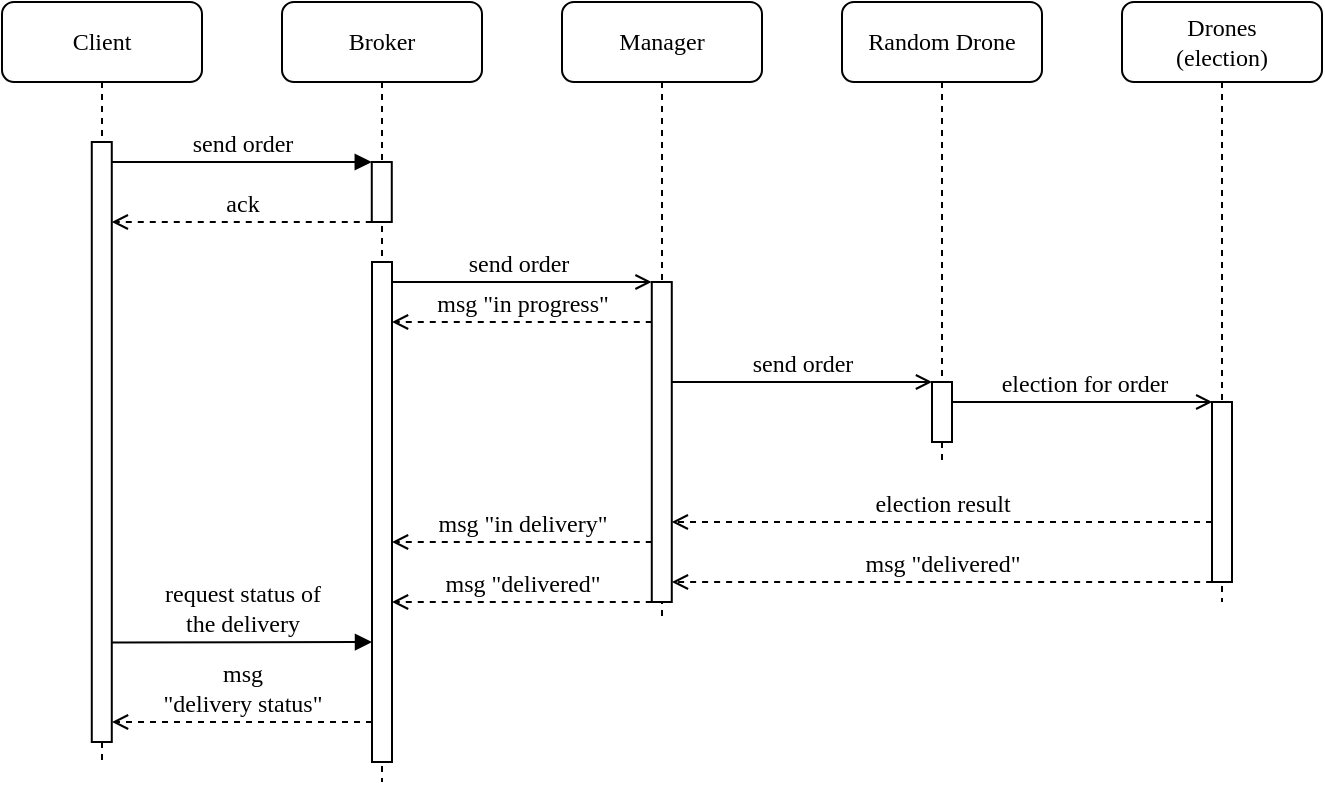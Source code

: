 <mxfile version="14.9.4" type="device"><diagram name="Page-1" id="13e1069c-82ec-6db2-03f1-153e76fe0fe0"><mxGraphModel dx="868" dy="520" grid="1" gridSize="10" guides="1" tooltips="1" connect="1" arrows="1" fold="1" page="1" pageScale="1" pageWidth="1100" pageHeight="850" background="none" math="0" shadow="0"><root><mxCell id="0"/><mxCell id="1" parent="0"/><mxCell id="7baba1c4bc27f4b0-2" value="Broker" style="shape=umlLifeline;perimeter=lifelinePerimeter;whiteSpace=wrap;html=1;container=1;collapsible=0;recursiveResize=0;outlineConnect=0;rounded=1;shadow=0;comic=0;labelBackgroundColor=none;strokeWidth=1;fontFamily=Verdana;fontSize=12;align=center;" parent="1" vertex="1"><mxGeometry x="240" y="80" width="100" height="390" as="geometry"/></mxCell><mxCell id="7baba1c4bc27f4b0-10" value="" style="html=1;points=[];perimeter=orthogonalPerimeter;rounded=0;shadow=0;comic=0;labelBackgroundColor=none;strokeWidth=1;fontFamily=Verdana;fontSize=12;align=center;" parent="7baba1c4bc27f4b0-2" vertex="1"><mxGeometry x="44.89" y="80" width="10" height="30" as="geometry"/></mxCell><mxCell id="7baba1c4bc27f4b0-3" value="Manager" style="shape=umlLifeline;perimeter=lifelinePerimeter;whiteSpace=wrap;html=1;container=1;collapsible=0;recursiveResize=0;outlineConnect=0;rounded=1;shadow=0;comic=0;labelBackgroundColor=none;strokeWidth=1;fontFamily=Verdana;fontSize=12;align=center;" parent="1" vertex="1"><mxGeometry x="380" y="80" width="100" height="310" as="geometry"/></mxCell><mxCell id="7baba1c4bc27f4b0-13" value="" style="html=1;points=[];perimeter=orthogonalPerimeter;rounded=0;shadow=0;comic=0;labelBackgroundColor=none;strokeWidth=1;fontFamily=Verdana;fontSize=12;align=center;" parent="7baba1c4bc27f4b0-3" vertex="1"><mxGeometry x="44.89" y="140" width="10" height="160" as="geometry"/></mxCell><mxCell id="7baba1c4bc27f4b0-4" value="Random Drone" style="shape=umlLifeline;perimeter=lifelinePerimeter;whiteSpace=wrap;html=1;container=1;collapsible=0;recursiveResize=0;outlineConnect=0;rounded=1;shadow=0;comic=0;labelBackgroundColor=none;strokeWidth=1;fontFamily=Verdana;fontSize=12;align=center;" parent="1" vertex="1"><mxGeometry x="520" y="80" width="100" height="230" as="geometry"/></mxCell><mxCell id="7baba1c4bc27f4b0-8" value="Client" style="shape=umlLifeline;perimeter=lifelinePerimeter;whiteSpace=wrap;html=1;container=1;collapsible=0;recursiveResize=0;outlineConnect=0;rounded=1;shadow=0;comic=0;labelBackgroundColor=none;strokeWidth=1;fontFamily=Verdana;fontSize=12;align=center;" parent="1" vertex="1"><mxGeometry x="100" y="80" width="100" height="380" as="geometry"/></mxCell><mxCell id="7baba1c4bc27f4b0-9" value="" style="html=1;points=[];perimeter=orthogonalPerimeter;rounded=0;shadow=0;comic=0;labelBackgroundColor=none;strokeWidth=1;fontFamily=Verdana;fontSize=12;align=center;" parent="7baba1c4bc27f4b0-8" vertex="1"><mxGeometry x="44.89" y="70" width="10" height="300" as="geometry"/></mxCell><mxCell id="7baba1c4bc27f4b0-11" value="send order" style="html=1;verticalAlign=bottom;endArrow=block;entryX=0;entryY=0;labelBackgroundColor=none;fontFamily=Verdana;fontSize=12;edgeStyle=elbowEdgeStyle;elbow=vertical;" parent="1" source="7baba1c4bc27f4b0-9" target="7baba1c4bc27f4b0-10" edge="1"><mxGeometry relative="1" as="geometry"><mxPoint x="219.89" y="170" as="sourcePoint"/></mxGeometry></mxCell><mxCell id="7baba1c4bc27f4b0-14" value="ack" style="html=1;verticalAlign=bottom;endArrow=open;labelBackgroundColor=none;fontFamily=Verdana;fontSize=12;edgeStyle=elbowEdgeStyle;elbow=vertical;dashed=1;endFill=0;" parent="1" source="7baba1c4bc27f4b0-10" target="7baba1c4bc27f4b0-9" edge="1"><mxGeometry relative="1" as="geometry"><mxPoint x="369.89" y="180" as="sourcePoint"/><Array as="points"><mxPoint x="239.89" y="190"/><mxPoint x="249.89" y="180"/></Array></mxGeometry></mxCell><mxCell id="hCKm63XLztfWOcYLBpdG-3" value="send order" style="html=1;verticalAlign=bottom;endArrow=open;labelBackgroundColor=none;fontFamily=Verdana;fontSize=12;edgeStyle=elbowEdgeStyle;elbow=vertical;entryX=-0.009;entryY=0.005;entryDx=0;entryDy=0;entryPerimeter=0;endFill=0;" parent="1" source="7baba1c4bc27f4b0-2" target="7baba1c4bc27f4b0-13" edge="1"><mxGeometry relative="1" as="geometry"><mxPoint x="310" y="220" as="sourcePoint"/><mxPoint x="439.89" y="220" as="targetPoint"/><Array as="points"><mxPoint x="349.89" y="220"/><mxPoint x="349.89" y="210"/><mxPoint x="389.89" y="222"/><mxPoint x="369.89" y="222"/><mxPoint x="409.89" y="222"/><mxPoint x="379.89" y="222"/><mxPoint x="379.89" y="222"/><mxPoint x="379.89" y="222"/><mxPoint x="439.89" y="222"/><mxPoint x="389.89" y="220"/><mxPoint x="384.89" y="260"/><mxPoint x="394.89" y="250"/></Array></mxGeometry></mxCell><mxCell id="hCKm63XLztfWOcYLBpdG-4" value="msg &quot;in progress&quot;" style="html=1;verticalAlign=bottom;endArrow=open;labelBackgroundColor=none;fontFamily=Verdana;fontSize=12;edgeStyle=elbowEdgeStyle;elbow=vertical;dashed=1;endFill=0;" parent="1" source="7baba1c4bc27f4b0-13" target="hCKm63XLztfWOcYLBpdG-13" edge="1"><mxGeometry relative="1" as="geometry"><mxPoint x="420" y="240" as="sourcePoint"/><mxPoint x="310" y="240" as="targetPoint"/><Array as="points"><mxPoint x="359.89" y="240"/><mxPoint x="399.89" y="280"/><mxPoint x="394.89" y="320"/><mxPoint x="404.89" y="310"/></Array></mxGeometry></mxCell><mxCell id="hCKm63XLztfWOcYLBpdG-6" value="" style="html=1;points=[];perimeter=orthogonalPerimeter;rounded=0;shadow=0;comic=0;labelBackgroundColor=none;strokeWidth=1;fontFamily=Verdana;fontSize=12;align=center;" parent="1" vertex="1"><mxGeometry x="565" y="270" width="10" height="30" as="geometry"/></mxCell><mxCell id="hCKm63XLztfWOcYLBpdG-7" value="send order" style="html=1;verticalAlign=bottom;endArrow=open;labelBackgroundColor=none;fontFamily=Verdana;fontSize=12;edgeStyle=elbowEdgeStyle;elbow=vertical;entryX=0.003;entryY=0.018;entryDx=0;entryDy=0;entryPerimeter=0;endFill=0;" parent="1" target="hCKm63XLztfWOcYLBpdG-6" edge="1"><mxGeometry relative="1" as="geometry"><mxPoint x="434.89" y="270" as="sourcePoint"/><mxPoint x="550" y="270" as="targetPoint"/><Array as="points"><mxPoint x="489.98" y="270"/><mxPoint x="489.98" y="260"/><mxPoint x="529.98" y="272"/><mxPoint x="509.98" y="272"/><mxPoint x="549.98" y="272"/><mxPoint x="519.98" y="272"/><mxPoint x="519.98" y="272"/><mxPoint x="519.98" y="272"/><mxPoint x="579.98" y="272"/><mxPoint x="529.98" y="270"/><mxPoint x="524.98" y="310"/><mxPoint x="534.98" y="300"/></Array></mxGeometry></mxCell><mxCell id="hCKm63XLztfWOcYLBpdG-9" value="&lt;div&gt;Drones&lt;/div&gt;&lt;div&gt;(election)&lt;br&gt;&lt;/div&gt;" style="shape=umlLifeline;perimeter=lifelinePerimeter;whiteSpace=wrap;html=1;container=1;collapsible=0;recursiveResize=0;outlineConnect=0;rounded=1;shadow=0;comic=0;labelBackgroundColor=none;strokeWidth=1;fontFamily=Verdana;fontSize=12;align=center;" parent="1" vertex="1"><mxGeometry x="660" y="80" width="100" height="300" as="geometry"/></mxCell><mxCell id="hCKm63XLztfWOcYLBpdG-16" value="" style="html=1;points=[];perimeter=orthogonalPerimeter;rounded=0;shadow=0;comic=0;labelBackgroundColor=none;strokeWidth=1;fontFamily=Verdana;fontSize=12;align=center;" parent="hCKm63XLztfWOcYLBpdG-9" vertex="1"><mxGeometry x="45" y="200" width="10" height="90" as="geometry"/></mxCell><mxCell id="hCKm63XLztfWOcYLBpdG-13" value="" style="html=1;points=[];perimeter=orthogonalPerimeter;rounded=0;shadow=0;comic=0;labelBackgroundColor=none;strokeWidth=1;fontFamily=Verdana;fontSize=12;align=center;" parent="1" vertex="1"><mxGeometry x="285" y="210" width="10" height="250" as="geometry"/></mxCell><mxCell id="hCKm63XLztfWOcYLBpdG-15" value="election for order" style="html=1;verticalAlign=bottom;endArrow=open;labelBackgroundColor=none;fontFamily=Verdana;fontSize=12;edgeStyle=elbowEdgeStyle;elbow=vertical;entryX=0.003;entryY=0.018;entryDx=0;entryDy=0;entryPerimeter=0;endFill=0;" parent="1" edge="1"><mxGeometry relative="1" as="geometry"><mxPoint x="575" y="280" as="sourcePoint"/><mxPoint x="705.14" y="280.54" as="targetPoint"/><Array as="points"><mxPoint x="630.09" y="280"/><mxPoint x="630.09" y="270"/><mxPoint x="670.09" y="282"/><mxPoint x="650.09" y="282"/><mxPoint x="690.09" y="282"/><mxPoint x="660.09" y="282"/><mxPoint x="660.09" y="282"/><mxPoint x="660.09" y="282"/><mxPoint x="720.09" y="282"/><mxPoint x="670.09" y="280"/><mxPoint x="665.09" y="320"/><mxPoint x="675.09" y="310"/></Array></mxGeometry></mxCell><mxCell id="hCKm63XLztfWOcYLBpdG-17" value="election result" style="html=1;verticalAlign=bottom;endArrow=open;labelBackgroundColor=none;fontFamily=Verdana;fontSize=12;edgeStyle=elbowEdgeStyle;elbow=vertical;dashed=1;endFill=0;" parent="1" source="hCKm63XLztfWOcYLBpdG-16" edge="1"><mxGeometry relative="1" as="geometry"><mxPoint x="670" y="340" as="sourcePoint"/><mxPoint x="434.89" y="340" as="targetPoint"/><Array as="points"><mxPoint x="639.89" y="340"/><mxPoint x="679.89" y="380"/><mxPoint x="674.89" y="420"/><mxPoint x="684.89" y="410"/></Array></mxGeometry></mxCell><mxCell id="hCKm63XLztfWOcYLBpdG-18" value="msg &quot;in delivery&quot;" style="html=1;verticalAlign=bottom;endArrow=open;labelBackgroundColor=none;fontFamily=Verdana;fontSize=12;edgeStyle=elbowEdgeStyle;elbow=vertical;dashed=1;endFill=0;" parent="1" source="7baba1c4bc27f4b0-13" edge="1"><mxGeometry relative="1" as="geometry"><mxPoint x="420" y="350" as="sourcePoint"/><mxPoint x="295" y="350" as="targetPoint"/><Array as="points"><mxPoint x="359.89" y="350"/><mxPoint x="399.89" y="390"/><mxPoint x="394.89" y="430"/><mxPoint x="404.89" y="420"/></Array></mxGeometry></mxCell><mxCell id="hCKm63XLztfWOcYLBpdG-19" value="msg &quot;delivered&quot;" style="html=1;verticalAlign=bottom;endArrow=open;labelBackgroundColor=none;fontFamily=Verdana;fontSize=12;edgeStyle=elbowEdgeStyle;elbow=vertical;dashed=1;endFill=0;" parent="1" edge="1"><mxGeometry relative="1" as="geometry"><mxPoint x="705.06" y="370" as="sourcePoint"/><mxPoint x="434.95" y="370" as="targetPoint"/><Array as="points"><mxPoint x="639.95" y="370"/><mxPoint x="679.95" y="410"/><mxPoint x="674.95" y="450"/><mxPoint x="684.95" y="440"/></Array></mxGeometry></mxCell><mxCell id="hCKm63XLztfWOcYLBpdG-20" value="msg &quot;delivered&quot;" style="html=1;verticalAlign=bottom;endArrow=open;labelBackgroundColor=none;fontFamily=Verdana;fontSize=12;edgeStyle=elbowEdgeStyle;elbow=vertical;dashed=1;endFill=0;" parent="1" edge="1"><mxGeometry relative="1" as="geometry"><mxPoint x="424.89" y="380" as="sourcePoint"/><mxPoint x="295" y="380" as="targetPoint"/><Array as="points"><mxPoint x="359.89" y="380"/><mxPoint x="399.89" y="420"/><mxPoint x="394.89" y="460"/><mxPoint x="404.89" y="450"/></Array></mxGeometry></mxCell><mxCell id="ClT18sqJjSJksNYLpoDM-3" value="" style="endArrow=none;dashed=1;html=1;" parent="1" target="7baba1c4bc27f4b0-8" edge="1"><mxGeometry width="50" height="50" relative="1" as="geometry"><mxPoint x="150" y="440" as="sourcePoint"/><mxPoint x="470" y="240" as="targetPoint"/></mxGeometry></mxCell><mxCell id="ClT18sqJjSJksNYLpoDM-7" value="request status of &lt;br&gt;the delivery" style="html=1;verticalAlign=bottom;endArrow=block;entryX=0;entryY=0;labelBackgroundColor=none;fontFamily=Verdana;fontSize=12;edgeStyle=elbowEdgeStyle;elbow=vertical;" parent="1" edge="1"><mxGeometry relative="1" as="geometry"><mxPoint x="155" y="400.31" as="sourcePoint"/><mxPoint x="285" y="400" as="targetPoint"/></mxGeometry></mxCell><mxCell id="ClT18sqJjSJksNYLpoDM-8" value="msg &lt;br&gt;&quot;delivery status&quot;" style="html=1;verticalAlign=bottom;endArrow=open;labelBackgroundColor=none;fontFamily=Verdana;fontSize=12;edgeStyle=elbowEdgeStyle;elbow=vertical;dashed=1;endFill=0;" parent="1" edge="1"><mxGeometry relative="1" as="geometry"><mxPoint x="285" y="440" as="sourcePoint"/><Array as="points"><mxPoint x="240" y="440"/><mxPoint x="250" y="430"/></Array><mxPoint x="155" y="440" as="targetPoint"/></mxGeometry></mxCell></root></mxGraphModel></diagram></mxfile>